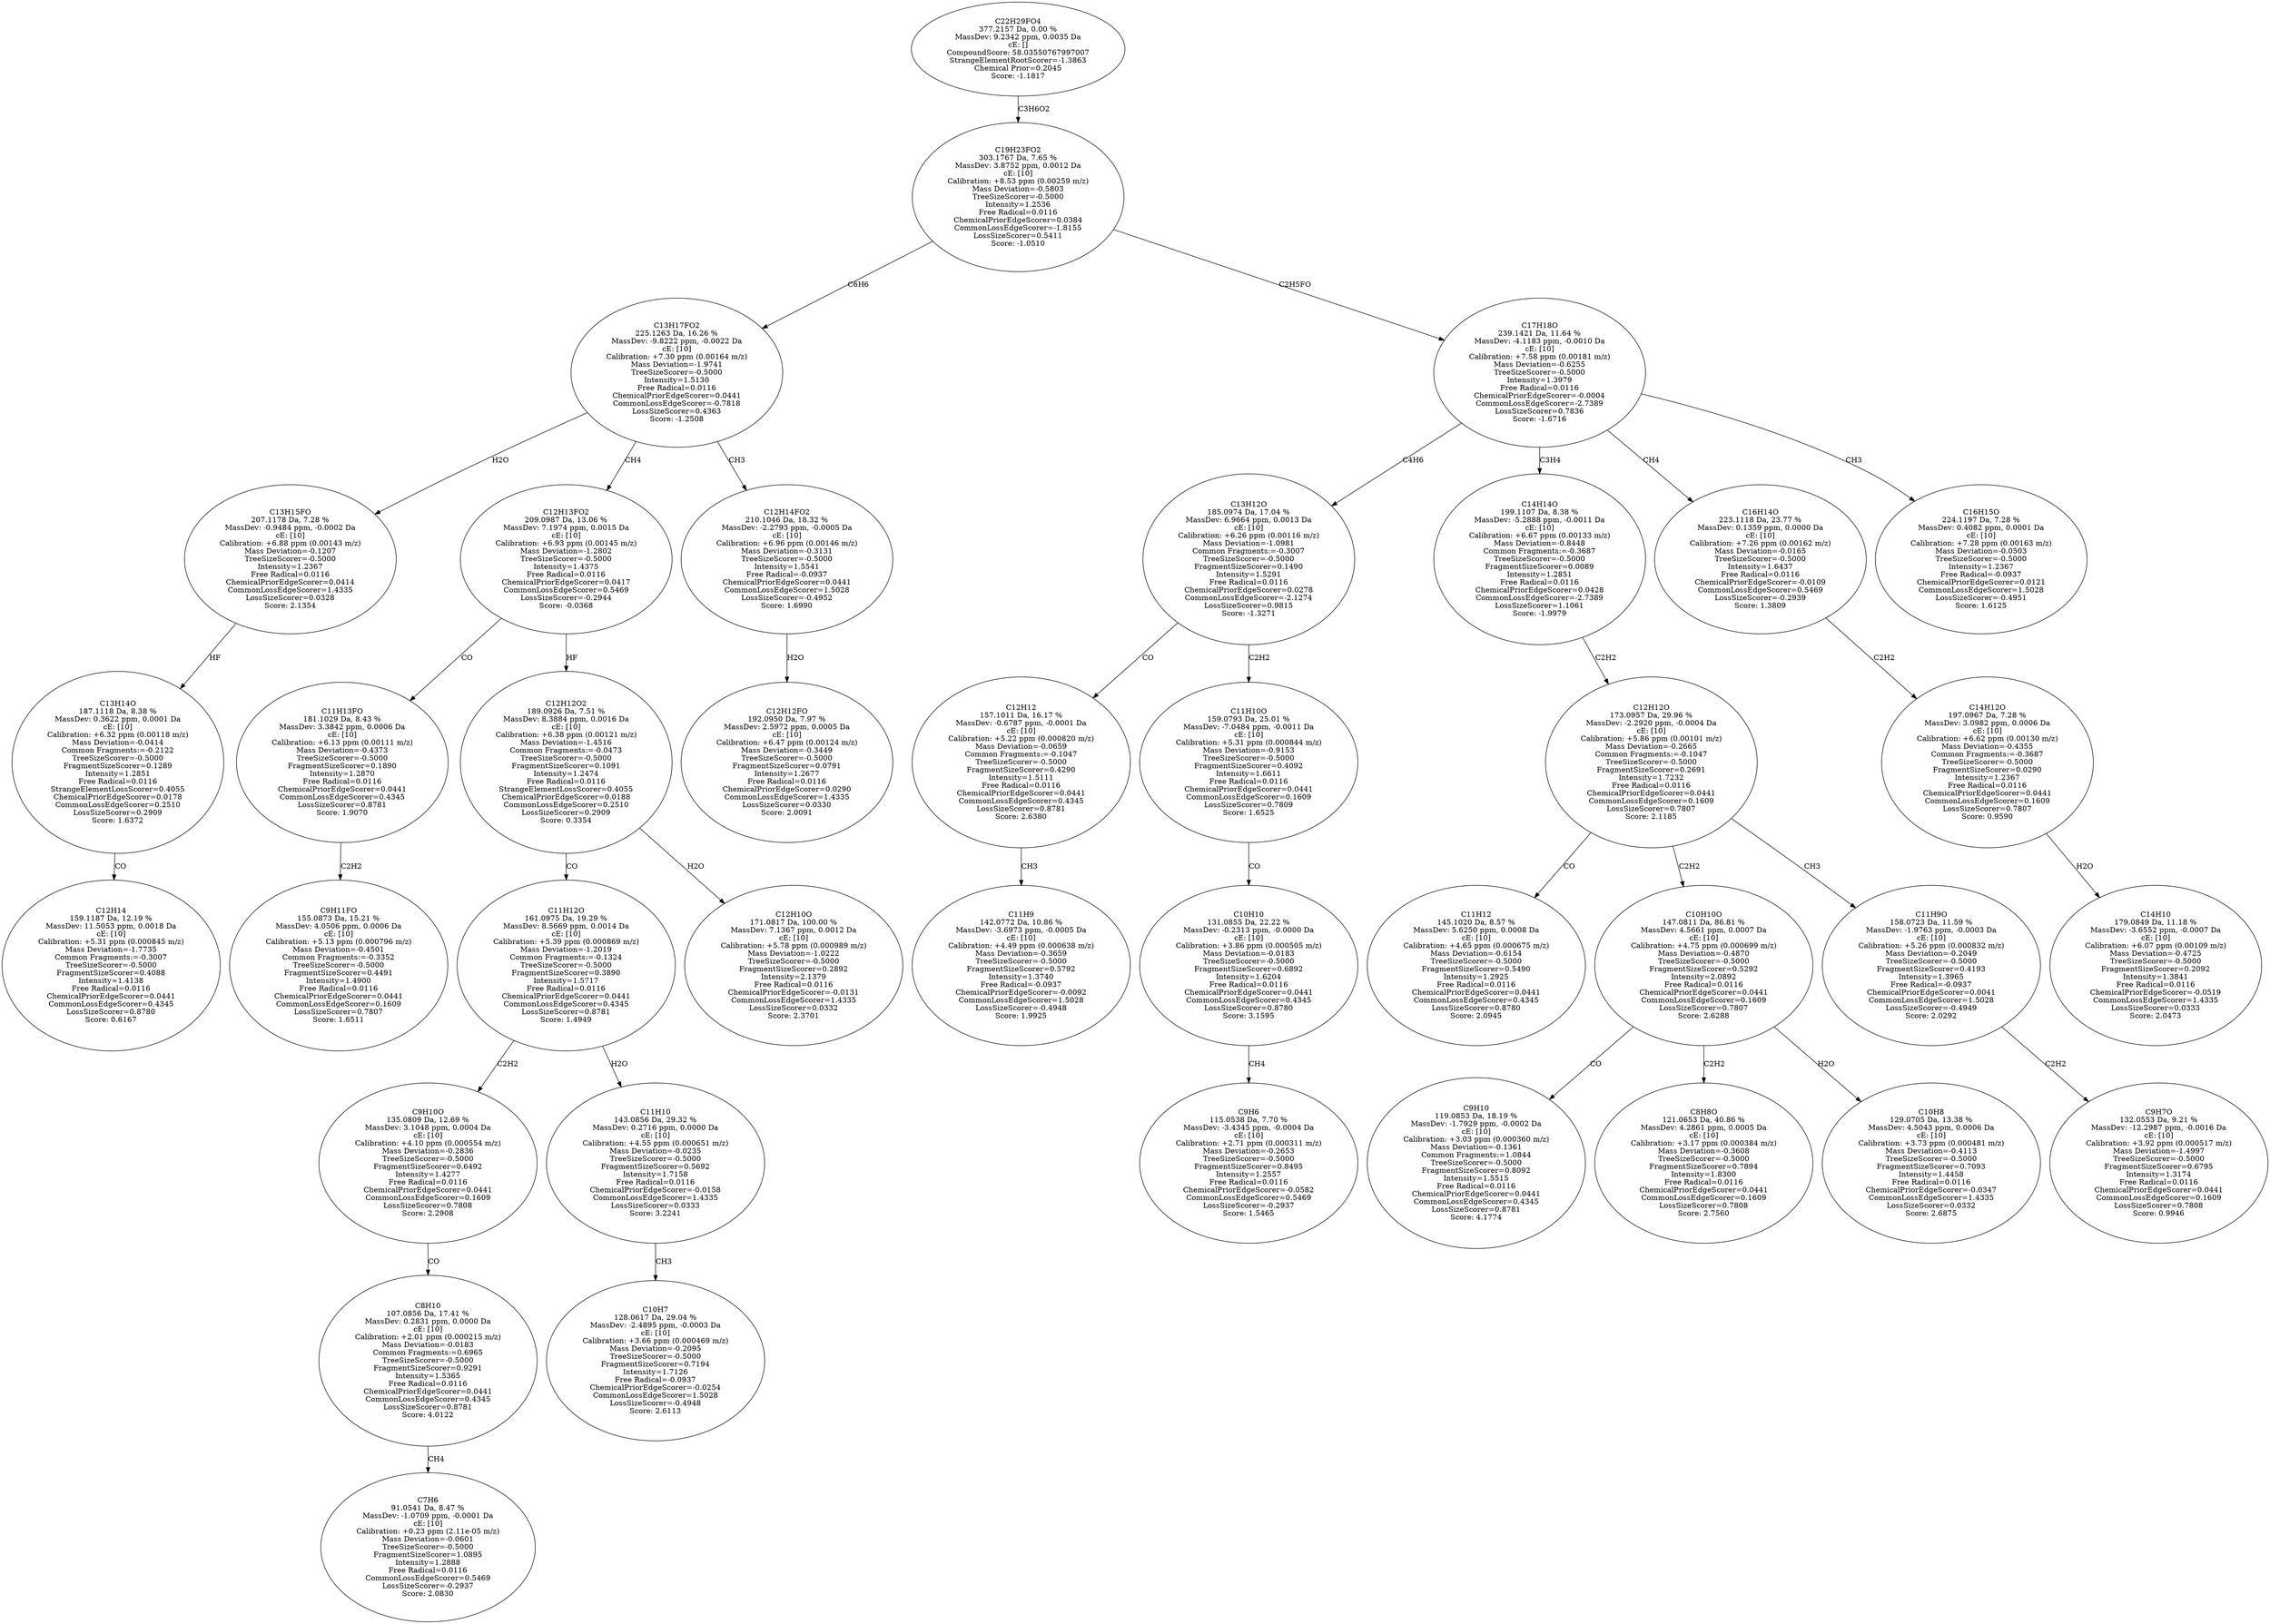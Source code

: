 strict digraph {
v1 [label="C12H14\n159.1187 Da, 12.19 %\nMassDev: 11.5053 ppm, 0.0018 Da\ncE: [10]\nCalibration: +5.31 ppm (0.000845 m/z)\nMass Deviation=-1.7735\nCommon Fragments:=-0.3007\nTreeSizeScorer=-0.5000\nFragmentSizeScorer=0.4088\nIntensity=1.4138\nFree Radical=0.0116\nChemicalPriorEdgeScorer=0.0441\nCommonLossEdgeScorer=0.4345\nLossSizeScorer=0.8780\nScore: 0.6167"];
v2 [label="C13H14O\n187.1118 Da, 8.38 %\nMassDev: 0.3622 ppm, 0.0001 Da\ncE: [10]\nCalibration: +6.32 ppm (0.00118 m/z)\nMass Deviation=-0.0414\nCommon Fragments:=-0.2122\nTreeSizeScorer=-0.5000\nFragmentSizeScorer=0.1289\nIntensity=1.2851\nFree Radical=0.0116\nStrangeElementLossScorer=0.4055\nChemicalPriorEdgeScorer=0.0178\nCommonLossEdgeScorer=0.2510\nLossSizeScorer=0.2909\nScore: 1.6372"];
v3 [label="C13H15FO\n207.1178 Da, 7.28 %\nMassDev: -0.9484 ppm, -0.0002 Da\ncE: [10]\nCalibration: +6.88 ppm (0.00143 m/z)\nMass Deviation=-0.1207\nTreeSizeScorer=-0.5000\nIntensity=1.2367\nFree Radical=0.0116\nChemicalPriorEdgeScorer=0.0414\nCommonLossEdgeScorer=1.4335\nLossSizeScorer=0.0328\nScore: 2.1354"];
v4 [label="C9H11FO\n155.0873 Da, 15.21 %\nMassDev: 4.0506 ppm, 0.0006 Da\ncE: [10]\nCalibration: +5.13 ppm (0.000796 m/z)\nMass Deviation=-0.4501\nCommon Fragments:=-0.3352\nTreeSizeScorer=-0.5000\nFragmentSizeScorer=0.4491\nIntensity=1.4900\nFree Radical=0.0116\nChemicalPriorEdgeScorer=0.0441\nCommonLossEdgeScorer=0.1609\nLossSizeScorer=0.7807\nScore: 1.6511"];
v5 [label="C11H13FO\n181.1029 Da, 8.43 %\nMassDev: 3.3842 ppm, 0.0006 Da\ncE: [10]\nCalibration: +6.13 ppm (0.00111 m/z)\nMass Deviation=-0.4373\nTreeSizeScorer=-0.5000\nFragmentSizeScorer=0.1890\nIntensity=1.2870\nFree Radical=0.0116\nChemicalPriorEdgeScorer=0.0441\nCommonLossEdgeScorer=0.4345\nLossSizeScorer=0.8781\nScore: 1.9070"];
v6 [label="C7H6\n91.0541 Da, 8.47 %\nMassDev: -1.0709 ppm, -0.0001 Da\ncE: [10]\nCalibration: +0.23 ppm (2.11e-05 m/z)\nMass Deviation=-0.0601\nTreeSizeScorer=-0.5000\nFragmentSizeScorer=1.0895\nIntensity=1.2888\nFree Radical=0.0116\nCommonLossEdgeScorer=0.5469\nLossSizeScorer=-0.2937\nScore: 2.0830"];
v7 [label="C8H10\n107.0856 Da, 17.41 %\nMassDev: 0.2831 ppm, 0.0000 Da\ncE: [10]\nCalibration: +2.01 ppm (0.000215 m/z)\nMass Deviation=-0.0183\nCommon Fragments:=0.6965\nTreeSizeScorer=-0.5000\nFragmentSizeScorer=0.9291\nIntensity=1.5365\nFree Radical=0.0116\nChemicalPriorEdgeScorer=0.0441\nCommonLossEdgeScorer=0.4345\nLossSizeScorer=0.8781\nScore: 4.0122"];
v8 [label="C9H10O\n135.0809 Da, 12.69 %\nMassDev: 3.1048 ppm, 0.0004 Da\ncE: [10]\nCalibration: +4.10 ppm (0.000554 m/z)\nMass Deviation=-0.2836\nTreeSizeScorer=-0.5000\nFragmentSizeScorer=0.6492\nIntensity=1.4277\nFree Radical=0.0116\nChemicalPriorEdgeScorer=0.0441\nCommonLossEdgeScorer=0.1609\nLossSizeScorer=0.7808\nScore: 2.2908"];
v9 [label="C10H7\n128.0617 Da, 29.04 %\nMassDev: -2.4895 ppm, -0.0003 Da\ncE: [10]\nCalibration: +3.66 ppm (0.000469 m/z)\nMass Deviation=-0.2095\nTreeSizeScorer=-0.5000\nFragmentSizeScorer=0.7194\nIntensity=1.7126\nFree Radical=-0.0937\nChemicalPriorEdgeScorer=-0.0254\nCommonLossEdgeScorer=1.5028\nLossSizeScorer=-0.4948\nScore: 2.6113"];
v10 [label="C11H10\n143.0856 Da, 29.32 %\nMassDev: 0.2716 ppm, 0.0000 Da\ncE: [10]\nCalibration: +4.55 ppm (0.000651 m/z)\nMass Deviation=-0.0235\nTreeSizeScorer=-0.5000\nFragmentSizeScorer=0.5692\nIntensity=1.7158\nFree Radical=0.0116\nChemicalPriorEdgeScorer=-0.0158\nCommonLossEdgeScorer=1.4335\nLossSizeScorer=0.0333\nScore: 3.2241"];
v11 [label="C11H12O\n161.0975 Da, 19.29 %\nMassDev: 8.5669 ppm, 0.0014 Da\ncE: [10]\nCalibration: +5.39 ppm (0.000869 m/z)\nMass Deviation=-1.2019\nCommon Fragments:=-0.1324\nTreeSizeScorer=-0.5000\nFragmentSizeScorer=0.3890\nIntensity=1.5717\nFree Radical=0.0116\nChemicalPriorEdgeScorer=0.0441\nCommonLossEdgeScorer=0.4345\nLossSizeScorer=0.8781\nScore: 1.4949"];
v12 [label="C12H10O\n171.0817 Da, 100.00 %\nMassDev: 7.1367 ppm, 0.0012 Da\ncE: [10]\nCalibration: +5.78 ppm (0.000989 m/z)\nMass Deviation=-1.0222\nTreeSizeScorer=-0.5000\nFragmentSizeScorer=0.2892\nIntensity=2.1379\nFree Radical=0.0116\nChemicalPriorEdgeScorer=-0.0131\nCommonLossEdgeScorer=1.4335\nLossSizeScorer=0.0332\nScore: 2.3701"];
v13 [label="C12H12O2\n189.0926 Da, 7.51 %\nMassDev: 8.3884 ppm, 0.0016 Da\ncE: [10]\nCalibration: +6.38 ppm (0.00121 m/z)\nMass Deviation=-1.4516\nCommon Fragments:=-0.0473\nTreeSizeScorer=-0.5000\nFragmentSizeScorer=0.1091\nIntensity=1.2474\nFree Radical=0.0116\nStrangeElementLossScorer=0.4055\nChemicalPriorEdgeScorer=0.0188\nCommonLossEdgeScorer=0.2510\nLossSizeScorer=0.2909\nScore: 0.3354"];
v14 [label="C12H13FO2\n209.0987 Da, 13.06 %\nMassDev: 7.1974 ppm, 0.0015 Da\ncE: [10]\nCalibration: +6.93 ppm (0.00145 m/z)\nMass Deviation=-1.2802\nTreeSizeScorer=-0.5000\nIntensity=1.4375\nFree Radical=0.0116\nChemicalPriorEdgeScorer=0.0417\nCommonLossEdgeScorer=0.5469\nLossSizeScorer=-0.2944\nScore: -0.0368"];
v15 [label="C12H12FO\n192.0950 Da, 7.97 %\nMassDev: 2.5972 ppm, 0.0005 Da\ncE: [10]\nCalibration: +6.47 ppm (0.00124 m/z)\nMass Deviation=-0.3449\nTreeSizeScorer=-0.5000\nFragmentSizeScorer=0.0791\nIntensity=1.2677\nFree Radical=0.0116\nChemicalPriorEdgeScorer=0.0290\nCommonLossEdgeScorer=1.4335\nLossSizeScorer=0.0330\nScore: 2.0091"];
v16 [label="C12H14FO2\n210.1046 Da, 18.32 %\nMassDev: -2.2793 ppm, -0.0005 Da\ncE: [10]\nCalibration: +6.96 ppm (0.00146 m/z)\nMass Deviation=-0.3131\nTreeSizeScorer=-0.5000\nIntensity=1.5541\nFree Radical=-0.0937\nChemicalPriorEdgeScorer=0.0441\nCommonLossEdgeScorer=1.5028\nLossSizeScorer=-0.4952\nScore: 1.6990"];
v17 [label="C13H17FO2\n225.1263 Da, 16.26 %\nMassDev: -9.8222 ppm, -0.0022 Da\ncE: [10]\nCalibration: +7.30 ppm (0.00164 m/z)\nMass Deviation=-1.9741\nTreeSizeScorer=-0.5000\nIntensity=1.5130\nFree Radical=0.0116\nChemicalPriorEdgeScorer=0.0441\nCommonLossEdgeScorer=-0.7818\nLossSizeScorer=0.4363\nScore: -1.2508"];
v18 [label="C11H9\n142.0772 Da, 10.86 %\nMassDev: -3.6973 ppm, -0.0005 Da\ncE: [10]\nCalibration: +4.49 ppm (0.000638 m/z)\nMass Deviation=-0.3659\nTreeSizeScorer=-0.5000\nFragmentSizeScorer=0.5792\nIntensity=1.3740\nFree Radical=-0.0937\nChemicalPriorEdgeScorer=-0.0092\nCommonLossEdgeScorer=1.5028\nLossSizeScorer=-0.4948\nScore: 1.9925"];
v19 [label="C12H12\n157.1011 Da, 16.17 %\nMassDev: -0.6787 ppm, -0.0001 Da\ncE: [10]\nCalibration: +5.22 ppm (0.000820 m/z)\nMass Deviation=-0.0659\nCommon Fragments:=-0.1047\nTreeSizeScorer=-0.5000\nFragmentSizeScorer=0.4290\nIntensity=1.5111\nFree Radical=0.0116\nChemicalPriorEdgeScorer=0.0441\nCommonLossEdgeScorer=0.4345\nLossSizeScorer=0.8781\nScore: 2.6380"];
v20 [label="C9H6\n115.0538 Da, 7.70 %\nMassDev: -3.4345 ppm, -0.0004 Da\ncE: [10]\nCalibration: +2.71 ppm (0.000311 m/z)\nMass Deviation=-0.2653\nTreeSizeScorer=-0.5000\nFragmentSizeScorer=0.8495\nIntensity=1.2557\nFree Radical=0.0116\nChemicalPriorEdgeScorer=-0.0582\nCommonLossEdgeScorer=0.5469\nLossSizeScorer=-0.2937\nScore: 1.5465"];
v21 [label="C10H10\n131.0855 Da, 22.22 %\nMassDev: -0.2313 ppm, -0.0000 Da\ncE: [10]\nCalibration: +3.86 ppm (0.000505 m/z)\nMass Deviation=-0.0183\nTreeSizeScorer=-0.5000\nFragmentSizeScorer=0.6892\nIntensity=1.6204\nFree Radical=0.0116\nChemicalPriorEdgeScorer=0.0441\nCommonLossEdgeScorer=0.4345\nLossSizeScorer=0.8780\nScore: 3.1595"];
v22 [label="C11H10O\n159.0793 Da, 25.01 %\nMassDev: -7.0484 ppm, -0.0011 Da\ncE: [10]\nCalibration: +5.31 ppm (0.000844 m/z)\nMass Deviation=-0.9153\nTreeSizeScorer=-0.5000\nFragmentSizeScorer=0.4092\nIntensity=1.6611\nFree Radical=0.0116\nChemicalPriorEdgeScorer=0.0441\nCommonLossEdgeScorer=0.1609\nLossSizeScorer=0.7809\nScore: 1.6525"];
v23 [label="C13H12O\n185.0974 Da, 17.04 %\nMassDev: 6.9664 ppm, 0.0013 Da\ncE: [10]\nCalibration: +6.26 ppm (0.00116 m/z)\nMass Deviation=-1.0981\nCommon Fragments:=-0.3007\nTreeSizeScorer=-0.5000\nFragmentSizeScorer=0.1490\nIntensity=1.5291\nFree Radical=0.0116\nChemicalPriorEdgeScorer=0.0278\nCommonLossEdgeScorer=-2.1274\nLossSizeScorer=0.9815\nScore: -1.3271"];
v24 [label="C11H12\n145.1020 Da, 8.57 %\nMassDev: 5.6250 ppm, 0.0008 Da\ncE: [10]\nCalibration: +4.65 ppm (0.000675 m/z)\nMass Deviation=-0.6154\nTreeSizeScorer=-0.5000\nFragmentSizeScorer=0.5490\nIntensity=1.2925\nFree Radical=0.0116\nChemicalPriorEdgeScorer=0.0441\nCommonLossEdgeScorer=0.4345\nLossSizeScorer=0.8780\nScore: 2.0945"];
v25 [label="C9H10\n119.0853 Da, 18.19 %\nMassDev: -1.7929 ppm, -0.0002 Da\ncE: [10]\nCalibration: +3.03 ppm (0.000360 m/z)\nMass Deviation=-0.1361\nCommon Fragments:=1.0844\nTreeSizeScorer=-0.5000\nFragmentSizeScorer=0.8092\nIntensity=1.5515\nFree Radical=0.0116\nChemicalPriorEdgeScorer=0.0441\nCommonLossEdgeScorer=0.4345\nLossSizeScorer=0.8781\nScore: 4.1774"];
v26 [label="C8H8O\n121.0653 Da, 40.86 %\nMassDev: 4.2861 ppm, 0.0005 Da\ncE: [10]\nCalibration: +3.17 ppm (0.000384 m/z)\nMass Deviation=-0.3608\nTreeSizeScorer=-0.5000\nFragmentSizeScorer=0.7894\nIntensity=1.8300\nFree Radical=0.0116\nChemicalPriorEdgeScorer=0.0441\nCommonLossEdgeScorer=0.1609\nLossSizeScorer=0.7808\nScore: 2.7560"];
v27 [label="C10H8\n129.0705 Da, 13.38 %\nMassDev: 4.5043 ppm, 0.0006 Da\ncE: [10]\nCalibration: +3.73 ppm (0.000481 m/z)\nMass Deviation=-0.4113\nTreeSizeScorer=-0.5000\nFragmentSizeScorer=0.7093\nIntensity=1.4458\nFree Radical=0.0116\nChemicalPriorEdgeScorer=-0.0347\nCommonLossEdgeScorer=1.4335\nLossSizeScorer=0.0332\nScore: 2.6875"];
v28 [label="C10H10O\n147.0811 Da, 86.81 %\nMassDev: 4.5661 ppm, 0.0007 Da\ncE: [10]\nCalibration: +4.75 ppm (0.000699 m/z)\nMass Deviation=-0.4870\nTreeSizeScorer=-0.5000\nFragmentSizeScorer=0.5292\nIntensity=2.0892\nFree Radical=0.0116\nChemicalPriorEdgeScorer=0.0441\nCommonLossEdgeScorer=0.1609\nLossSizeScorer=0.7807\nScore: 2.6288"];
v29 [label="C9H7O\n132.0553 Da, 9.21 %\nMassDev: -12.2987 ppm, -0.0016 Da\ncE: [10]\nCalibration: +3.92 ppm (0.000517 m/z)\nMass Deviation=-1.4997\nTreeSizeScorer=-0.5000\nFragmentSizeScorer=0.6795\nIntensity=1.3174\nFree Radical=0.0116\nChemicalPriorEdgeScorer=0.0441\nCommonLossEdgeScorer=0.1609\nLossSizeScorer=0.7808\nScore: 0.9946"];
v30 [label="C11H9O\n158.0723 Da, 11.59 %\nMassDev: -1.9763 ppm, -0.0003 Da\ncE: [10]\nCalibration: +5.26 ppm (0.000832 m/z)\nMass Deviation=-0.2049\nTreeSizeScorer=-0.5000\nFragmentSizeScorer=0.4193\nIntensity=1.3965\nFree Radical=-0.0937\nChemicalPriorEdgeScorer=0.0041\nCommonLossEdgeScorer=1.5028\nLossSizeScorer=-0.4949\nScore: 2.0292"];
v31 [label="C12H12O\n173.0957 Da, 29.96 %\nMassDev: -2.2920 ppm, -0.0004 Da\ncE: [10]\nCalibration: +5.86 ppm (0.00101 m/z)\nMass Deviation=-0.2665\nCommon Fragments:=-0.1047\nTreeSizeScorer=-0.5000\nFragmentSizeScorer=0.2691\nIntensity=1.7232\nFree Radical=0.0116\nChemicalPriorEdgeScorer=0.0441\nCommonLossEdgeScorer=0.1609\nLossSizeScorer=0.7807\nScore: 2.1185"];
v32 [label="C14H14O\n199.1107 Da, 8.38 %\nMassDev: -5.2888 ppm, -0.0011 Da\ncE: [10]\nCalibration: +6.67 ppm (0.00133 m/z)\nMass Deviation=-0.8448\nCommon Fragments:=-0.3687\nTreeSizeScorer=-0.5000\nFragmentSizeScorer=0.0089\nIntensity=1.2851\nFree Radical=0.0116\nChemicalPriorEdgeScorer=0.0428\nCommonLossEdgeScorer=-2.7389\nLossSizeScorer=1.1061\nScore: -1.9979"];
v33 [label="C14H10\n179.0849 Da, 11.18 %\nMassDev: -3.6552 ppm, -0.0007 Da\ncE: [10]\nCalibration: +6.07 ppm (0.00109 m/z)\nMass Deviation=-0.4725\nTreeSizeScorer=-0.5000\nFragmentSizeScorer=0.2092\nIntensity=1.3841\nFree Radical=0.0116\nChemicalPriorEdgeScorer=-0.0519\nCommonLossEdgeScorer=1.4335\nLossSizeScorer=0.0333\nScore: 2.0473"];
v34 [label="C14H12O\n197.0967 Da, 7.28 %\nMassDev: 3.0982 ppm, 0.0006 Da\ncE: [10]\nCalibration: +6.62 ppm (0.00130 m/z)\nMass Deviation=-0.4355\nCommon Fragments:=-0.3687\nTreeSizeScorer=-0.5000\nFragmentSizeScorer=0.0290\nIntensity=1.2367\nFree Radical=0.0116\nChemicalPriorEdgeScorer=0.0441\nCommonLossEdgeScorer=0.1609\nLossSizeScorer=0.7807\nScore: 0.9590"];
v35 [label="C16H14O\n223.1118 Da, 23.77 %\nMassDev: 0.1359 ppm, 0.0000 Da\ncE: [10]\nCalibration: +7.26 ppm (0.00162 m/z)\nMass Deviation=-0.0165\nTreeSizeScorer=-0.5000\nIntensity=1.6437\nFree Radical=0.0116\nChemicalPriorEdgeScorer=-0.0109\nCommonLossEdgeScorer=0.5469\nLossSizeScorer=-0.2939\nScore: 1.3809"];
v36 [label="C16H15O\n224.1197 Da, 7.28 %\nMassDev: 0.4082 ppm, 0.0001 Da\ncE: [10]\nCalibration: +7.28 ppm (0.00163 m/z)\nMass Deviation=-0.0503\nTreeSizeScorer=-0.5000\nIntensity=1.2367\nFree Radical=-0.0937\nChemicalPriorEdgeScorer=0.0121\nCommonLossEdgeScorer=1.5028\nLossSizeScorer=-0.4951\nScore: 1.6125"];
v37 [label="C17H18O\n239.1421 Da, 11.64 %\nMassDev: -4.1183 ppm, -0.0010 Da\ncE: [10]\nCalibration: +7.58 ppm (0.00181 m/z)\nMass Deviation=-0.6255\nTreeSizeScorer=-0.5000\nIntensity=1.3979\nFree Radical=0.0116\nChemicalPriorEdgeScorer=-0.0004\nCommonLossEdgeScorer=-2.7389\nLossSizeScorer=0.7836\nScore: -1.6716"];
v38 [label="C19H23FO2\n303.1767 Da, 7.65 %\nMassDev: 3.8752 ppm, 0.0012 Da\ncE: [10]\nCalibration: +8.53 ppm (0.00259 m/z)\nMass Deviation=-0.5803\nTreeSizeScorer=-0.5000\nIntensity=1.2536\nFree Radical=0.0116\nChemicalPriorEdgeScorer=0.0384\nCommonLossEdgeScorer=-1.8155\nLossSizeScorer=0.5411\nScore: -1.0510"];
v39 [label="C22H29FO4\n377.2157 Da, 0.00 %\nMassDev: 9.2342 ppm, 0.0035 Da\ncE: []\nCompoundScore: 58.03550767997007\nStrangeElementRootScorer=-1.3863\nChemical Prior=0.2045\nScore: -1.1817"];
v2 -> v1 [label="CO"];
v3 -> v2 [label="HF"];
v17 -> v3 [label="H2O"];
v5 -> v4 [label="C2H2"];
v14 -> v5 [label="CO"];
v7 -> v6 [label="CH4"];
v8 -> v7 [label="CO"];
v11 -> v8 [label="C2H2"];
v10 -> v9 [label="CH3"];
v11 -> v10 [label="H2O"];
v13 -> v11 [label="CO"];
v13 -> v12 [label="H2O"];
v14 -> v13 [label="HF"];
v17 -> v14 [label="CH4"];
v16 -> v15 [label="H2O"];
v17 -> v16 [label="CH3"];
v38 -> v17 [label="C6H6"];
v19 -> v18 [label="CH3"];
v23 -> v19 [label="CO"];
v21 -> v20 [label="CH4"];
v22 -> v21 [label="CO"];
v23 -> v22 [label="C2H2"];
v37 -> v23 [label="C4H6"];
v31 -> v24 [label="CO"];
v28 -> v25 [label="CO"];
v28 -> v26 [label="C2H2"];
v28 -> v27 [label="H2O"];
v31 -> v28 [label="C2H2"];
v30 -> v29 [label="C2H2"];
v31 -> v30 [label="CH3"];
v32 -> v31 [label="C2H2"];
v37 -> v32 [label="C3H4"];
v34 -> v33 [label="H2O"];
v35 -> v34 [label="C2H2"];
v37 -> v35 [label="CH4"];
v37 -> v36 [label="CH3"];
v38 -> v37 [label="C2H5FO"];
v39 -> v38 [label="C3H6O2"];
}